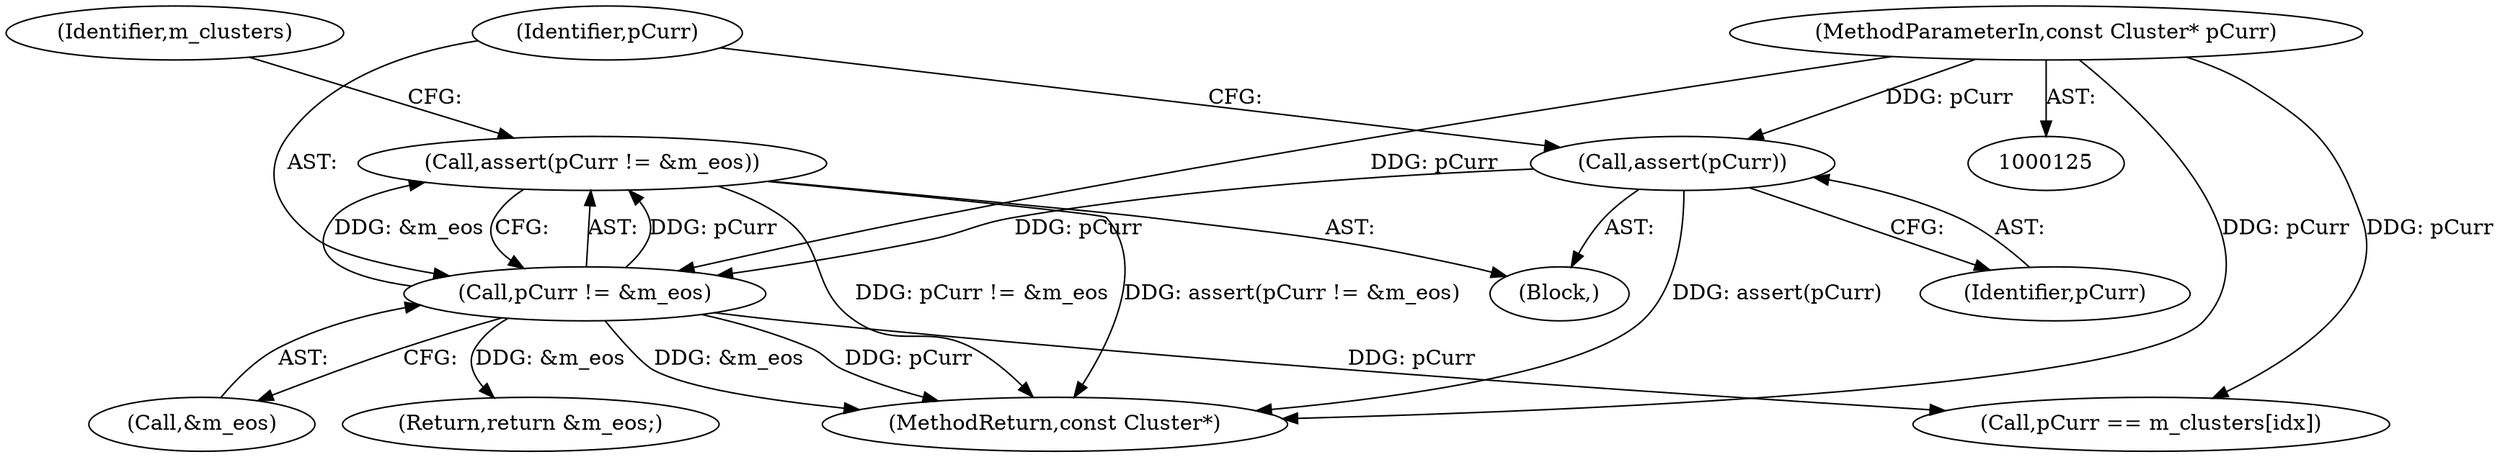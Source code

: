 digraph "1_Android_04839626ed859623901ebd3a5fd483982186b59d_109@API" {
"1000130" [label="(Call,assert(pCurr != &m_eos))"];
"1000131" [label="(Call,pCurr != &m_eos)"];
"1000128" [label="(Call,assert(pCurr))"];
"1000126" [label="(MethodParameterIn,const Cluster* pCurr)"];
"1000136" [label="(Identifier,m_clusters)"];
"1000133" [label="(Call,&m_eos)"];
"1000168" [label="(Return,return &m_eos;)"];
"1000131" [label="(Call,pCurr != &m_eos)"];
"1000126" [label="(MethodParameterIn,const Cluster* pCurr)"];
"1000128" [label="(Call,assert(pCurr))"];
"1000129" [label="(Identifier,pCurr)"];
"1000157" [label="(Call,pCurr == m_clusters[idx])"];
"1000130" [label="(Call,assert(pCurr != &m_eos))"];
"1000127" [label="(Block,)"];
"1000132" [label="(Identifier,pCurr)"];
"1000538" [label="(MethodReturn,const Cluster*)"];
"1000130" -> "1000127"  [label="AST: "];
"1000130" -> "1000131"  [label="CFG: "];
"1000131" -> "1000130"  [label="AST: "];
"1000136" -> "1000130"  [label="CFG: "];
"1000130" -> "1000538"  [label="DDG: assert(pCurr != &m_eos)"];
"1000130" -> "1000538"  [label="DDG: pCurr != &m_eos"];
"1000131" -> "1000130"  [label="DDG: pCurr"];
"1000131" -> "1000130"  [label="DDG: &m_eos"];
"1000131" -> "1000133"  [label="CFG: "];
"1000132" -> "1000131"  [label="AST: "];
"1000133" -> "1000131"  [label="AST: "];
"1000131" -> "1000538"  [label="DDG: pCurr"];
"1000131" -> "1000538"  [label="DDG: &m_eos"];
"1000128" -> "1000131"  [label="DDG: pCurr"];
"1000126" -> "1000131"  [label="DDG: pCurr"];
"1000131" -> "1000157"  [label="DDG: pCurr"];
"1000131" -> "1000168"  [label="DDG: &m_eos"];
"1000128" -> "1000127"  [label="AST: "];
"1000128" -> "1000129"  [label="CFG: "];
"1000129" -> "1000128"  [label="AST: "];
"1000132" -> "1000128"  [label="CFG: "];
"1000128" -> "1000538"  [label="DDG: assert(pCurr)"];
"1000126" -> "1000128"  [label="DDG: pCurr"];
"1000126" -> "1000125"  [label="AST: "];
"1000126" -> "1000538"  [label="DDG: pCurr"];
"1000126" -> "1000157"  [label="DDG: pCurr"];
}
